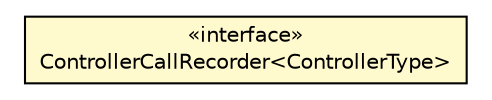 #!/usr/local/bin/dot
#
# Class diagram 
# Generated by UMLGraph version R5_6-24-gf6e263 (http://www.umlgraph.org/)
#

digraph G {
	edge [fontname="Helvetica",fontsize=10,labelfontname="Helvetica",labelfontsize=10];
	node [fontname="Helvetica",fontsize=10,shape=plaintext];
	nodesep=0.25;
	ranksep=0.5;
	// org.qiweb.api.routes.ControllerCallRecorder<ControllerType>
	c8969 [label=<<table title="org.qiweb.api.routes.ControllerCallRecorder" border="0" cellborder="1" cellspacing="0" cellpadding="2" port="p" bgcolor="lemonChiffon" href="./ControllerCallRecorder.html">
		<tr><td><table border="0" cellspacing="0" cellpadding="1">
<tr><td align="center" balign="center"> &#171;interface&#187; </td></tr>
<tr><td align="center" balign="center"> ControllerCallRecorder&lt;ControllerType&gt; </td></tr>
		</table></td></tr>
		</table>>, URL="./ControllerCallRecorder.html", fontname="Helvetica", fontcolor="black", fontsize=10.0];
}


